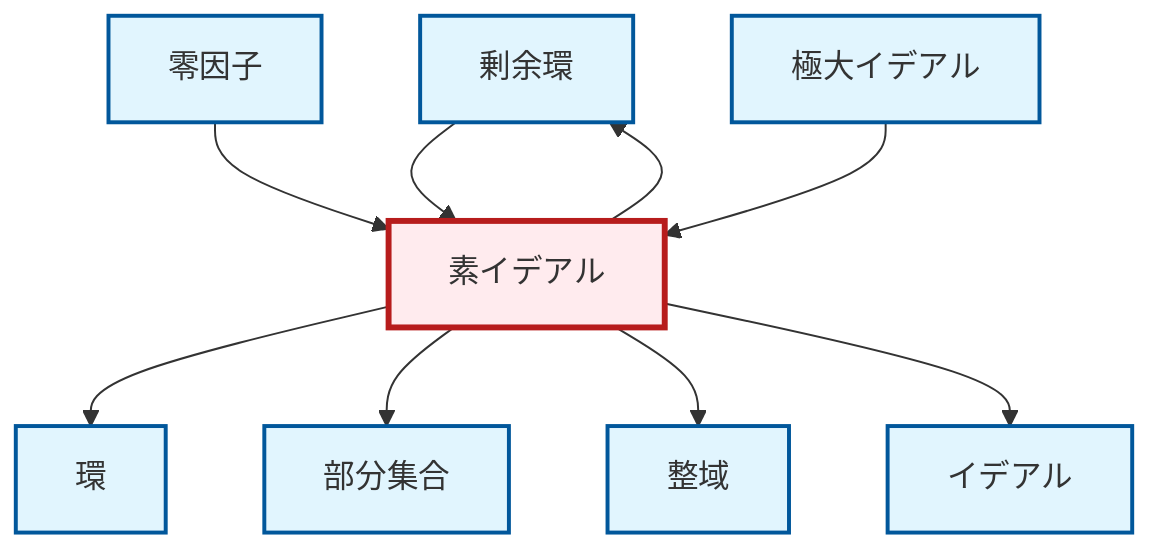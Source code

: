 graph TD
    classDef definition fill:#e1f5fe,stroke:#01579b,stroke-width:2px
    classDef theorem fill:#f3e5f5,stroke:#4a148c,stroke-width:2px
    classDef axiom fill:#fff3e0,stroke:#e65100,stroke-width:2px
    classDef example fill:#e8f5e9,stroke:#1b5e20,stroke-width:2px
    classDef current fill:#ffebee,stroke:#b71c1c,stroke-width:3px
    def-quotient-ring["剰余環"]:::definition
    def-ring["環"]:::definition
    def-ideal["イデアル"]:::definition
    def-integral-domain["整域"]:::definition
    def-maximal-ideal["極大イデアル"]:::definition
    def-zero-divisor["零因子"]:::definition
    def-subset["部分集合"]:::definition
    def-prime-ideal["素イデアル"]:::definition
    def-prime-ideal --> def-ring
    def-prime-ideal --> def-quotient-ring
    def-prime-ideal --> def-subset
    def-quotient-ring --> def-prime-ideal
    def-prime-ideal --> def-integral-domain
    def-zero-divisor --> def-prime-ideal
    def-prime-ideal --> def-ideal
    def-maximal-ideal --> def-prime-ideal
    class def-prime-ideal current